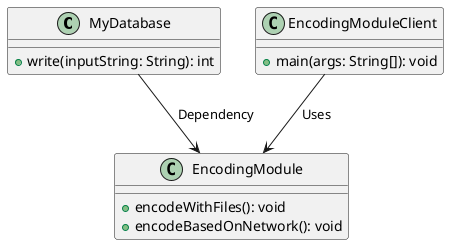 @startuml
class MyDatabase {
    + write(inputString: String): int
}

class EncodingModule {
    + encodeWithFiles(): void
    + encodeBasedOnNetwork(): void
}

class EncodingModuleClient {
    + main(args: String[]): void
}

MyDatabase --> EncodingModule : Dependency
EncodingModuleClient --> EncodingModule : Uses
@enduml
